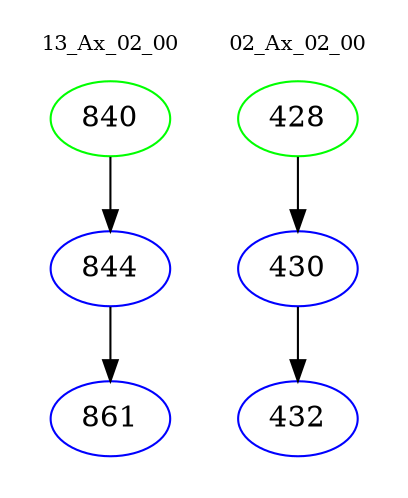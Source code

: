 digraph{
subgraph cluster_0 {
color = white
label = "13_Ax_02_00";
fontsize=10;
T0_840 [label="840", color="green"]
T0_840 -> T0_844 [color="black"]
T0_844 [label="844", color="blue"]
T0_844 -> T0_861 [color="black"]
T0_861 [label="861", color="blue"]
}
subgraph cluster_1 {
color = white
label = "02_Ax_02_00";
fontsize=10;
T1_428 [label="428", color="green"]
T1_428 -> T1_430 [color="black"]
T1_430 [label="430", color="blue"]
T1_430 -> T1_432 [color="black"]
T1_432 [label="432", color="blue"]
}
}
